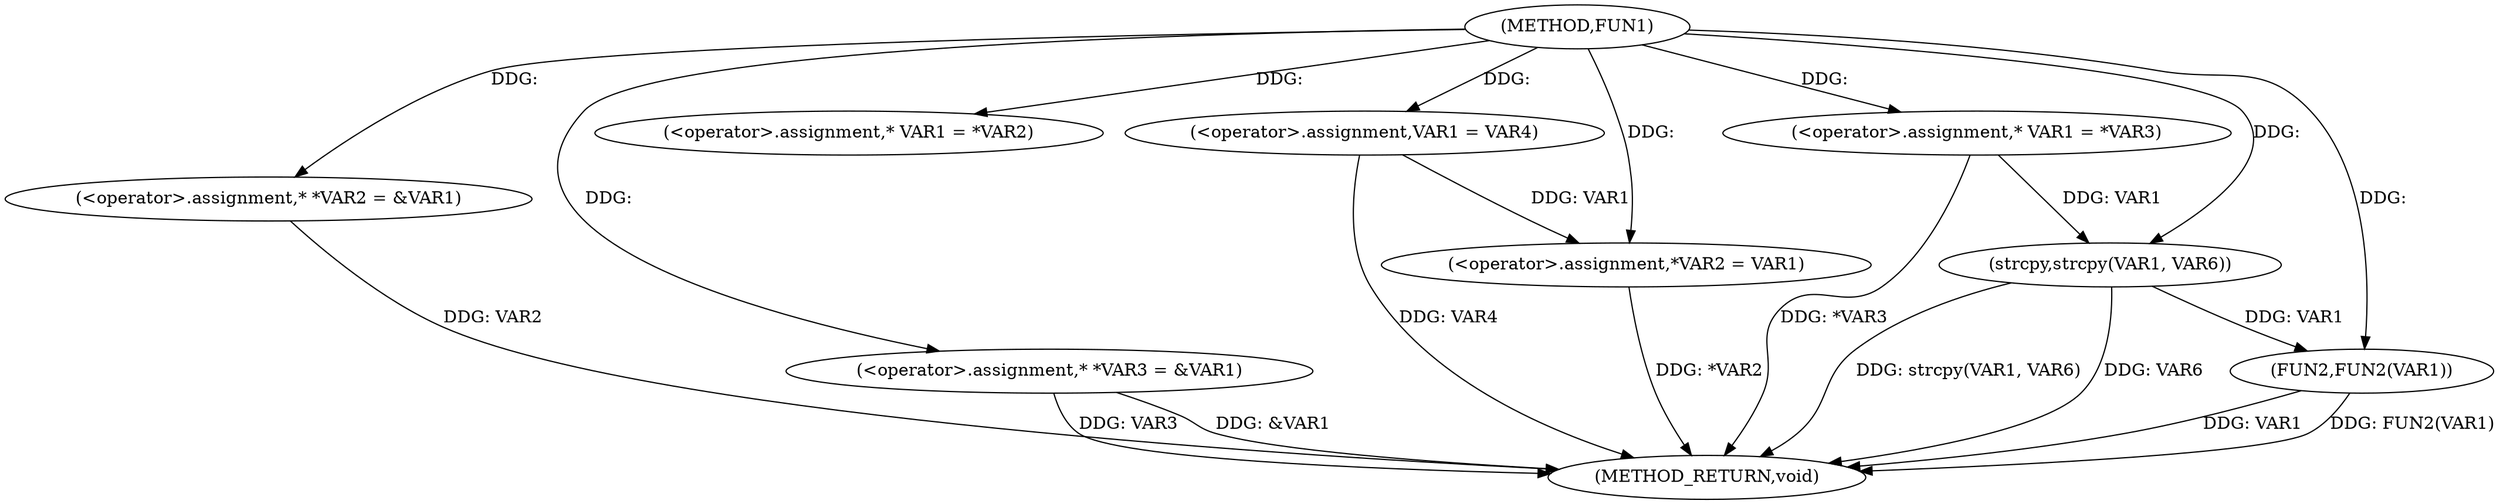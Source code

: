 digraph FUN1 {  
"1000100" [label = "(METHOD,FUN1)" ]
"1000141" [label = "(METHOD_RETURN,void)" ]
"1000104" [label = "(<operator>.assignment,* *VAR2 = &VAR1)" ]
"1000109" [label = "(<operator>.assignment,* *VAR3 = &VAR1)" ]
"1000117" [label = "(<operator>.assignment,* VAR1 = *VAR2)" ]
"1000121" [label = "(<operator>.assignment,VAR1 = VAR4)" ]
"1000124" [label = "(<operator>.assignment,*VAR2 = VAR1)" ]
"1000130" [label = "(<operator>.assignment,* VAR1 = *VAR3)" ]
"1000136" [label = "(strcpy,strcpy(VAR1, VAR6))" ]
"1000139" [label = "(FUN2,FUN2(VAR1))" ]
  "1000124" -> "1000141"  [ label = "DDG: *VAR2"] 
  "1000104" -> "1000141"  [ label = "DDG: VAR2"] 
  "1000139" -> "1000141"  [ label = "DDG: VAR1"] 
  "1000109" -> "1000141"  [ label = "DDG: VAR3"] 
  "1000136" -> "1000141"  [ label = "DDG: strcpy(VAR1, VAR6)"] 
  "1000136" -> "1000141"  [ label = "DDG: VAR6"] 
  "1000109" -> "1000141"  [ label = "DDG: &VAR1"] 
  "1000121" -> "1000141"  [ label = "DDG: VAR4"] 
  "1000130" -> "1000141"  [ label = "DDG: *VAR3"] 
  "1000139" -> "1000141"  [ label = "DDG: FUN2(VAR1)"] 
  "1000100" -> "1000104"  [ label = "DDG: "] 
  "1000100" -> "1000109"  [ label = "DDG: "] 
  "1000100" -> "1000117"  [ label = "DDG: "] 
  "1000100" -> "1000121"  [ label = "DDG: "] 
  "1000121" -> "1000124"  [ label = "DDG: VAR1"] 
  "1000100" -> "1000124"  [ label = "DDG: "] 
  "1000100" -> "1000130"  [ label = "DDG: "] 
  "1000130" -> "1000136"  [ label = "DDG: VAR1"] 
  "1000100" -> "1000136"  [ label = "DDG: "] 
  "1000136" -> "1000139"  [ label = "DDG: VAR1"] 
  "1000100" -> "1000139"  [ label = "DDG: "] 
}
